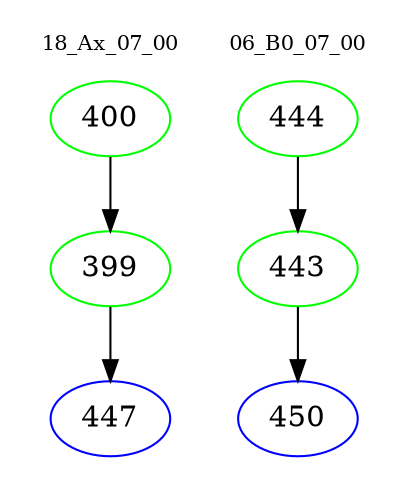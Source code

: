 digraph{
subgraph cluster_0 {
color = white
label = "18_Ax_07_00";
fontsize=10;
T0_400 [label="400", color="green"]
T0_400 -> T0_399 [color="black"]
T0_399 [label="399", color="green"]
T0_399 -> T0_447 [color="black"]
T0_447 [label="447", color="blue"]
}
subgraph cluster_1 {
color = white
label = "06_B0_07_00";
fontsize=10;
T1_444 [label="444", color="green"]
T1_444 -> T1_443 [color="black"]
T1_443 [label="443", color="green"]
T1_443 -> T1_450 [color="black"]
T1_450 [label="450", color="blue"]
}
}
